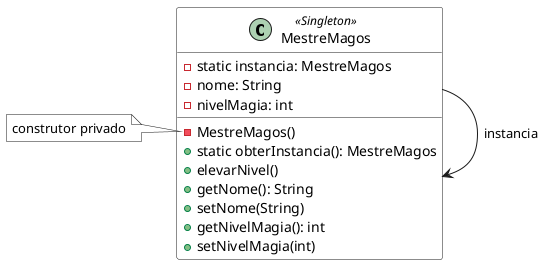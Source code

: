 @startuml
skinparam ClassBackgroundColor white
skinparam NoteBackgroundColor white

class MestreMagos << Singleton >> {
    - static instancia: MestreMagos
    - nome: String
    - nivelMagia: int
    - MestreMagos()
    + static obterInstancia(): MestreMagos
    + elevarNivel()
    + getNome(): String
    + setNome(String)
    + getNivelMagia(): int
    + setNivelMagia(int)
}
note left of MestreMagos::MestreMagos()
	construtor privado
end note

MestreMagos -> MestreMagos : instancia
@enduml
